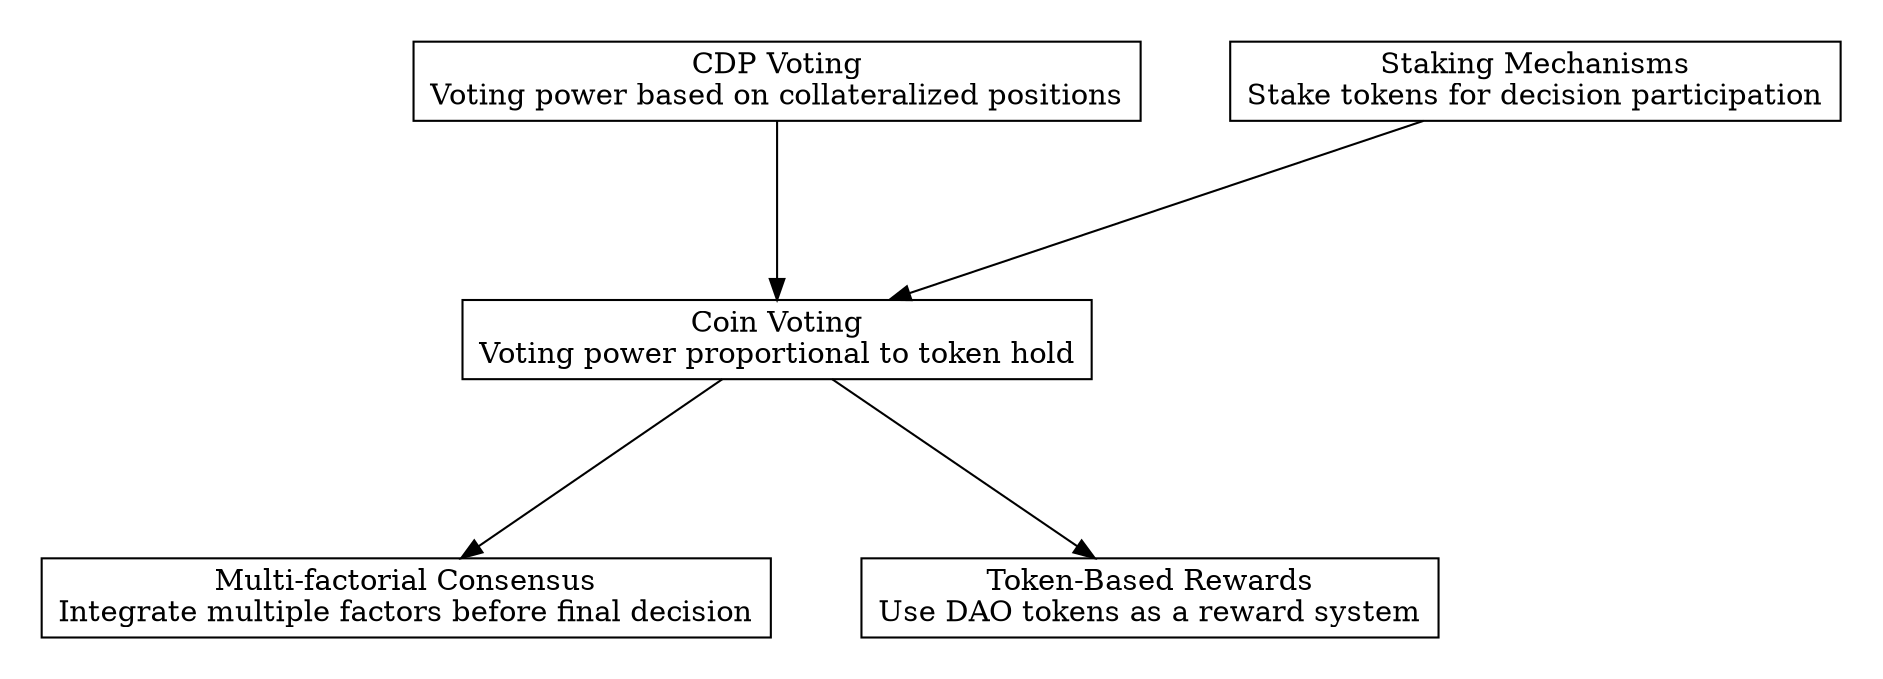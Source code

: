 digraph "" {
	graph [nodesep=0.6,
		rankdir=TB,
		ranksep=1.2
	];
	node [label="\N",
		shape=box
	];
	subgraph cluster_predecessors {
		graph [rank=max,
			style=invis
		];
		"Staking Mechanisms"	[label="Staking Mechanisms\nStake tokens for decision participation"];
		"CDP Voting"	[label="CDP Voting\nVoting power based on collateralized positions"];
	}
	subgraph cluster_descendants {
		graph [rank=min,
			style=invis
		];
		"Token-Based Rewards"	[label="Token-Based Rewards\nUse DAO tokens as a reward system"];
		"Multi-factorial Consensus"	[label="Multi-factorial Consensus\nIntegrate multiple factors before final decision"];
	}
	"Coin Voting"	[label="Coin Voting\nVoting power proportional to token hold"];
	"Coin Voting" -> "Token-Based Rewards";
	"Coin Voting" -> "Multi-factorial Consensus";
	"Staking Mechanisms" -> "Coin Voting";
	"CDP Voting" -> "Coin Voting";
}
